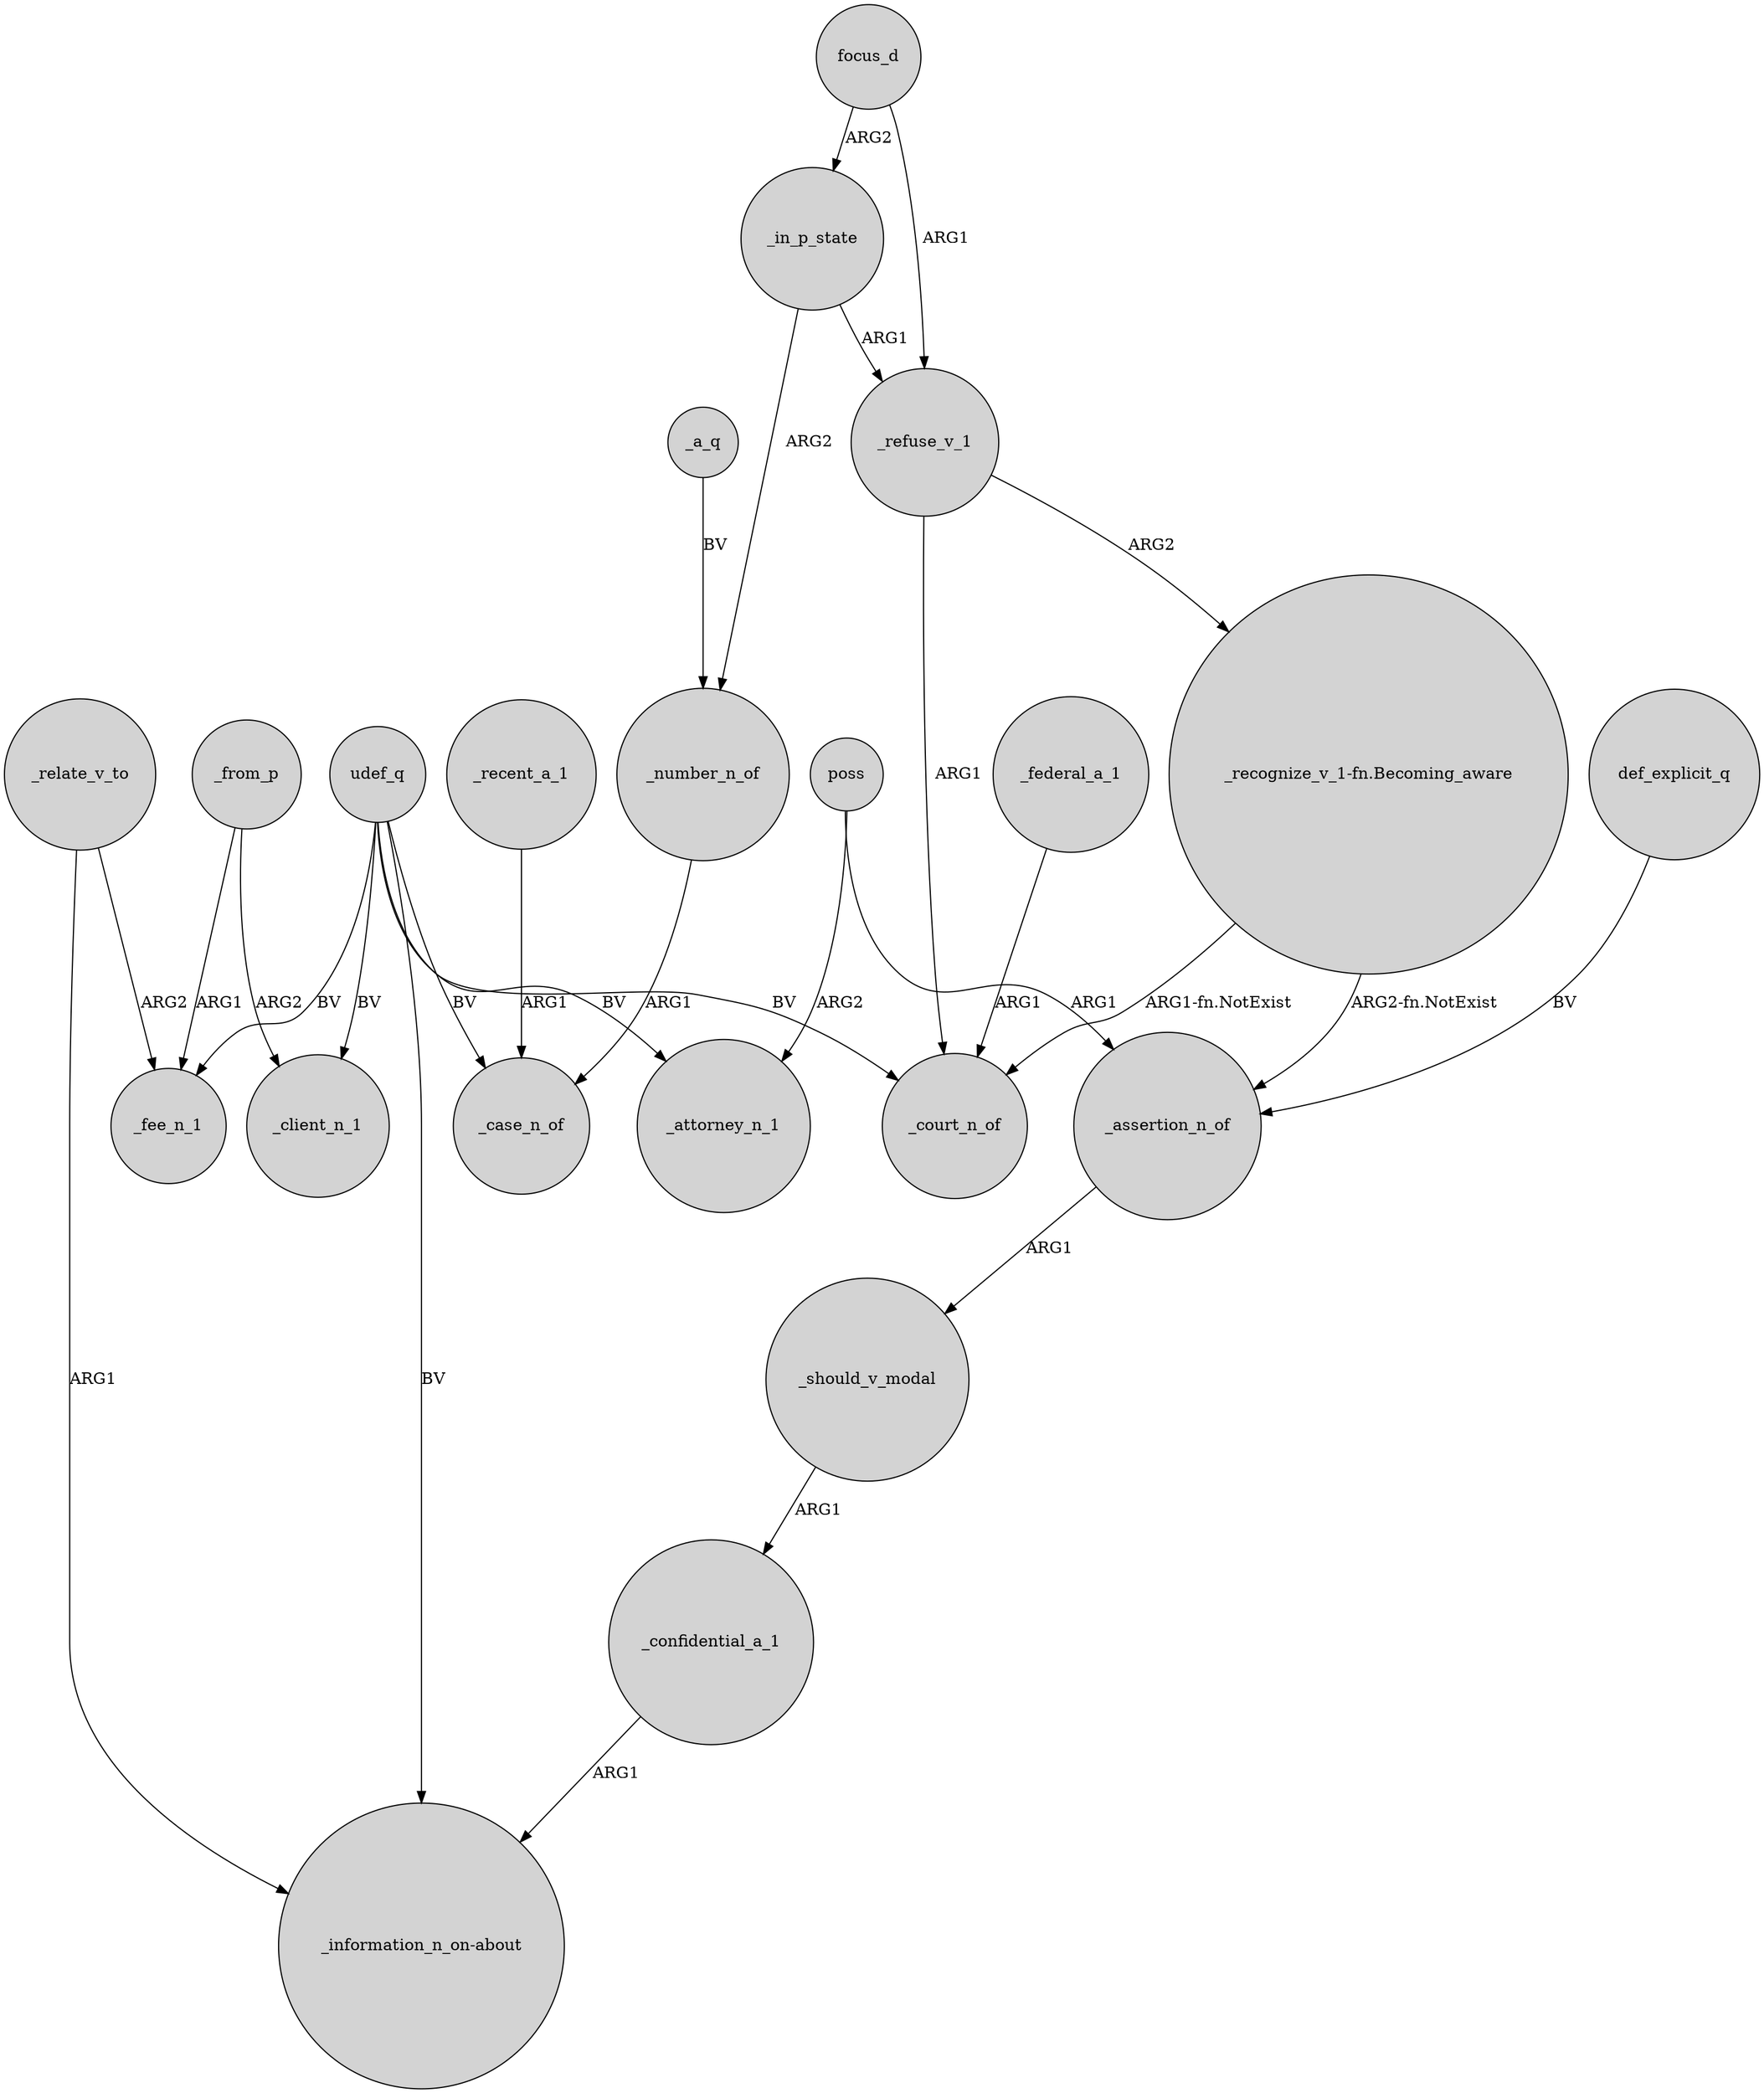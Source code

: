 digraph {
	node [shape=circle style=filled]
	def_explicit_q -> _assertion_n_of [label=BV]
	_a_q -> _number_n_of [label=BV]
	udef_q -> _fee_n_1 [label=BV]
	udef_q -> _court_n_of [label=BV]
	focus_d -> _in_p_state [label=ARG2]
	_refuse_v_1 -> "_recognize_v_1-fn.Becoming_aware" [label=ARG2]
	_refuse_v_1 -> _court_n_of [label=ARG1]
	_recent_a_1 -> _case_n_of [label=ARG1]
	_assertion_n_of -> _should_v_modal [label=ARG1]
	"_recognize_v_1-fn.Becoming_aware" -> _assertion_n_of [label="ARG2-fn.NotExist"]
	udef_q -> "_information_n_on-about" [label=BV]
	poss -> _assertion_n_of [label=ARG1]
	_relate_v_to -> "_information_n_on-about" [label=ARG1]
	_number_n_of -> _case_n_of [label=ARG1]
	udef_q -> _attorney_n_1 [label=BV]
	_confidential_a_1 -> "_information_n_on-about" [label=ARG1]
	poss -> _attorney_n_1 [label=ARG2]
	_from_p -> _client_n_1 [label=ARG2]
	_should_v_modal -> _confidential_a_1 [label=ARG1]
	"_recognize_v_1-fn.Becoming_aware" -> _court_n_of [label="ARG1-fn.NotExist"]
	udef_q -> _client_n_1 [label=BV]
	_in_p_state -> _refuse_v_1 [label=ARG1]
	_in_p_state -> _number_n_of [label=ARG2]
	_federal_a_1 -> _court_n_of [label=ARG1]
	_relate_v_to -> _fee_n_1 [label=ARG2]
	udef_q -> _case_n_of [label=BV]
	focus_d -> _refuse_v_1 [label=ARG1]
	_from_p -> _fee_n_1 [label=ARG1]
}
